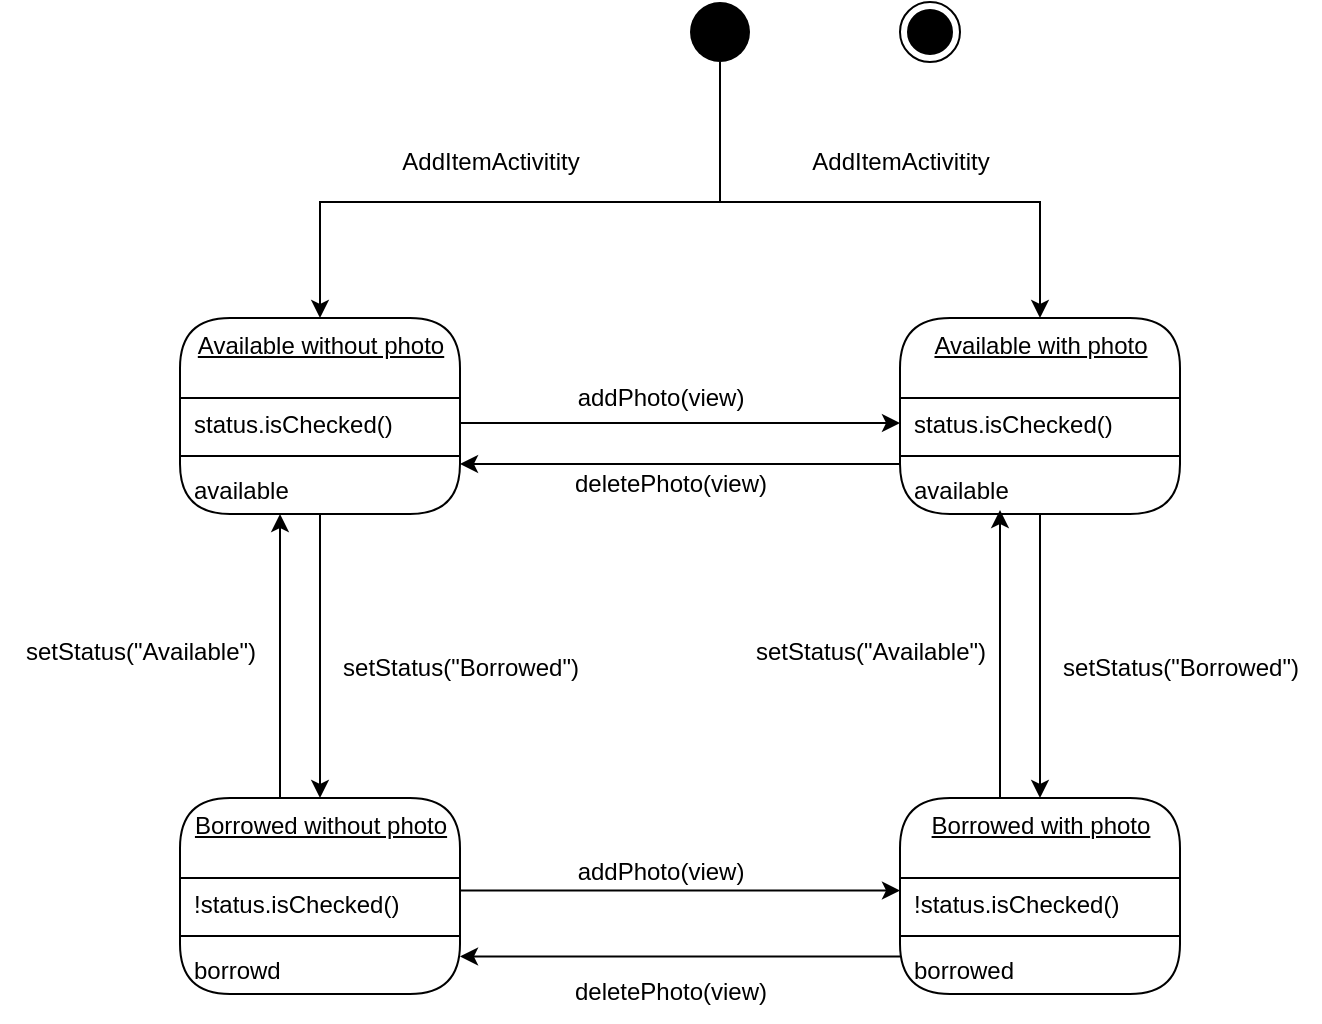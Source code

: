 <mxfile version="20.1.1" type="github">
  <diagram name="Page-1" id="58cdce13-f638-feb5-8d6f-7d28b1aa9fa0">
    <mxGraphModel dx="1422" dy="914" grid="1" gridSize="10" guides="1" tooltips="1" connect="1" arrows="1" fold="1" page="1" pageScale="1" pageWidth="1100" pageHeight="850" background="none" math="0" shadow="0">
      <root>
        <mxCell id="0" />
        <mxCell id="1" parent="0" />
        <mxCell id="zyMEvpXs6-8vfvC34Oji-41" style="edgeStyle=orthogonalEdgeStyle;rounded=0;orthogonalLoop=1;jettySize=auto;html=1;exitX=0.5;exitY=1;exitDx=0;exitDy=0;entryX=0.5;entryY=0;entryDx=0;entryDy=0;" edge="1" parent="1" source="zyMEvpXs6-8vfvC34Oji-1" target="zyMEvpXs6-8vfvC34Oji-10">
          <mxGeometry relative="1" as="geometry">
            <Array as="points">
              <mxPoint x="550" y="140" />
              <mxPoint x="350" y="140" />
            </Array>
          </mxGeometry>
        </mxCell>
        <mxCell id="zyMEvpXs6-8vfvC34Oji-42" style="edgeStyle=orthogonalEdgeStyle;rounded=0;orthogonalLoop=1;jettySize=auto;html=1;exitX=0.5;exitY=1;exitDx=0;exitDy=0;entryX=0.5;entryY=0;entryDx=0;entryDy=0;" edge="1" parent="1" source="zyMEvpXs6-8vfvC34Oji-1" target="zyMEvpXs6-8vfvC34Oji-17">
          <mxGeometry relative="1" as="geometry">
            <Array as="points">
              <mxPoint x="550" y="140" />
              <mxPoint x="710" y="140" />
            </Array>
          </mxGeometry>
        </mxCell>
        <mxCell id="zyMEvpXs6-8vfvC34Oji-1" value="" style="ellipse;fillColor=#000000;strokeColor=none;" vertex="1" parent="1">
          <mxGeometry x="535" y="40" width="30" height="30" as="geometry" />
        </mxCell>
        <mxCell id="zyMEvpXs6-8vfvC34Oji-10" value="Available without photo" style="swimlane;fontStyle=4;align=center;verticalAlign=top;childLayout=stackLayout;horizontal=1;startSize=40;horizontalStack=0;resizeParent=1;resizeParentMax=0;resizeLast=0;collapsible=0;marginBottom=0;html=1;rounded=1;absoluteArcSize=1;arcSize=50;" vertex="1" parent="1">
          <mxGeometry x="280" y="198" width="140" height="98" as="geometry" />
        </mxCell>
        <mxCell id="zyMEvpXs6-8vfvC34Oji-14" value="status.isChecked()" style="fillColor=none;strokeColor=none;align=left;verticalAlign=middle;spacingLeft=5;" vertex="1" parent="zyMEvpXs6-8vfvC34Oji-10">
          <mxGeometry y="40" width="140" height="25" as="geometry" />
        </mxCell>
        <mxCell id="zyMEvpXs6-8vfvC34Oji-15" value="" style="line;strokeWidth=1;fillColor=none;align=left;verticalAlign=middle;spacingTop=-1;spacingLeft=3;spacingRight=3;rotatable=0;labelPosition=right;points=[];portConstraint=eastwest;" vertex="1" parent="zyMEvpXs6-8vfvC34Oji-10">
          <mxGeometry y="65" width="140" height="8" as="geometry" />
        </mxCell>
        <mxCell id="zyMEvpXs6-8vfvC34Oji-16" value="available" style="fillColor=none;strokeColor=none;align=left;verticalAlign=middle;spacingLeft=5;" vertex="1" parent="zyMEvpXs6-8vfvC34Oji-10">
          <mxGeometry y="73" width="140" height="25" as="geometry" />
        </mxCell>
        <mxCell id="zyMEvpXs6-8vfvC34Oji-17" value="Available with&amp;nbsp;photo" style="swimlane;fontStyle=4;align=center;verticalAlign=top;childLayout=stackLayout;horizontal=1;startSize=40;horizontalStack=0;resizeParent=1;resizeParentMax=0;resizeLast=0;collapsible=0;marginBottom=0;html=1;rounded=1;absoluteArcSize=1;arcSize=50;" vertex="1" parent="1">
          <mxGeometry x="640" y="198" width="140" height="98" as="geometry" />
        </mxCell>
        <mxCell id="zyMEvpXs6-8vfvC34Oji-18" value="status.isChecked()" style="fillColor=none;strokeColor=none;align=left;verticalAlign=middle;spacingLeft=5;" vertex="1" parent="zyMEvpXs6-8vfvC34Oji-17">
          <mxGeometry y="40" width="140" height="25" as="geometry" />
        </mxCell>
        <mxCell id="zyMEvpXs6-8vfvC34Oji-19" value="" style="line;strokeWidth=1;fillColor=none;align=left;verticalAlign=middle;spacingTop=-1;spacingLeft=3;spacingRight=3;rotatable=0;labelPosition=right;points=[];portConstraint=eastwest;" vertex="1" parent="zyMEvpXs6-8vfvC34Oji-17">
          <mxGeometry y="65" width="140" height="8" as="geometry" />
        </mxCell>
        <mxCell id="zyMEvpXs6-8vfvC34Oji-20" value="available" style="fillColor=none;strokeColor=none;align=left;verticalAlign=middle;spacingLeft=5;" vertex="1" parent="zyMEvpXs6-8vfvC34Oji-17">
          <mxGeometry y="73" width="140" height="25" as="geometry" />
        </mxCell>
        <mxCell id="zyMEvpXs6-8vfvC34Oji-49" style="edgeStyle=orthogonalEdgeStyle;rounded=0;orthogonalLoop=1;jettySize=auto;html=1;" edge="1" parent="1" source="zyMEvpXs6-8vfvC34Oji-21" target="zyMEvpXs6-8vfvC34Oji-16">
          <mxGeometry relative="1" as="geometry">
            <Array as="points">
              <mxPoint x="330" y="410" />
              <mxPoint x="330" y="410" />
            </Array>
          </mxGeometry>
        </mxCell>
        <mxCell id="zyMEvpXs6-8vfvC34Oji-21" value="Borrowed without photo" style="swimlane;fontStyle=4;align=center;verticalAlign=top;childLayout=stackLayout;horizontal=1;startSize=40;horizontalStack=0;resizeParent=1;resizeParentMax=0;resizeLast=0;collapsible=0;marginBottom=0;html=1;rounded=1;absoluteArcSize=1;arcSize=50;" vertex="1" parent="1">
          <mxGeometry x="280" y="438" width="140" height="98" as="geometry" />
        </mxCell>
        <mxCell id="zyMEvpXs6-8vfvC34Oji-22" value="!status.isChecked()" style="fillColor=none;strokeColor=none;align=left;verticalAlign=middle;spacingLeft=5;" vertex="1" parent="zyMEvpXs6-8vfvC34Oji-21">
          <mxGeometry y="40" width="140" height="25" as="geometry" />
        </mxCell>
        <mxCell id="zyMEvpXs6-8vfvC34Oji-23" value="" style="line;strokeWidth=1;fillColor=none;align=left;verticalAlign=middle;spacingTop=-1;spacingLeft=3;spacingRight=3;rotatable=0;labelPosition=right;points=[];portConstraint=eastwest;" vertex="1" parent="zyMEvpXs6-8vfvC34Oji-21">
          <mxGeometry y="65" width="140" height="8" as="geometry" />
        </mxCell>
        <mxCell id="zyMEvpXs6-8vfvC34Oji-24" value="borrowd" style="fillColor=none;strokeColor=none;align=left;verticalAlign=middle;spacingLeft=5;" vertex="1" parent="zyMEvpXs6-8vfvC34Oji-21">
          <mxGeometry y="73" width="140" height="25" as="geometry" />
        </mxCell>
        <mxCell id="zyMEvpXs6-8vfvC34Oji-52" style="edgeStyle=orthogonalEdgeStyle;rounded=0;orthogonalLoop=1;jettySize=auto;html=1;" edge="1" parent="1">
          <mxGeometry relative="1" as="geometry">
            <mxPoint x="690" y="442" as="sourcePoint" />
            <mxPoint x="690" y="294" as="targetPoint" />
            <Array as="points">
              <mxPoint x="690" y="404" />
              <mxPoint x="690" y="404" />
            </Array>
          </mxGeometry>
        </mxCell>
        <mxCell id="zyMEvpXs6-8vfvC34Oji-29" value="Borrowed with photo" style="swimlane;fontStyle=4;align=center;verticalAlign=top;childLayout=stackLayout;horizontal=1;startSize=40;horizontalStack=0;resizeParent=1;resizeParentMax=0;resizeLast=0;collapsible=0;marginBottom=0;html=1;rounded=1;absoluteArcSize=1;arcSize=50;" vertex="1" parent="1">
          <mxGeometry x="640" y="438" width="140" height="98" as="geometry" />
        </mxCell>
        <mxCell id="zyMEvpXs6-8vfvC34Oji-30" value="!status.isChecked()" style="fillColor=none;strokeColor=none;align=left;verticalAlign=middle;spacingLeft=5;" vertex="1" parent="zyMEvpXs6-8vfvC34Oji-29">
          <mxGeometry y="40" width="140" height="25" as="geometry" />
        </mxCell>
        <mxCell id="zyMEvpXs6-8vfvC34Oji-31" value="" style="line;strokeWidth=1;fillColor=none;align=left;verticalAlign=middle;spacingTop=-1;spacingLeft=3;spacingRight=3;rotatable=0;labelPosition=right;points=[];portConstraint=eastwest;" vertex="1" parent="zyMEvpXs6-8vfvC34Oji-29">
          <mxGeometry y="65" width="140" height="8" as="geometry" />
        </mxCell>
        <mxCell id="zyMEvpXs6-8vfvC34Oji-32" value="borrowed" style="fillColor=none;strokeColor=none;align=left;verticalAlign=middle;spacingLeft=5;" vertex="1" parent="zyMEvpXs6-8vfvC34Oji-29">
          <mxGeometry y="73" width="140" height="25" as="geometry" />
        </mxCell>
        <mxCell id="zyMEvpXs6-8vfvC34Oji-33" style="edgeStyle=orthogonalEdgeStyle;rounded=0;orthogonalLoop=1;jettySize=auto;html=1;exitX=1;exitY=0.5;exitDx=0;exitDy=0;entryX=0;entryY=0.5;entryDx=0;entryDy=0;" edge="1" parent="1" source="zyMEvpXs6-8vfvC34Oji-14" target="zyMEvpXs6-8vfvC34Oji-18">
          <mxGeometry relative="1" as="geometry" />
        </mxCell>
        <mxCell id="zyMEvpXs6-8vfvC34Oji-34" value="addPhoto(view)" style="text;html=1;align=center;verticalAlign=middle;resizable=0;points=[];autosize=1;strokeColor=none;fillColor=none;" vertex="1" parent="1">
          <mxGeometry x="465" y="223" width="110" height="30" as="geometry" />
        </mxCell>
        <mxCell id="zyMEvpXs6-8vfvC34Oji-35" style="edgeStyle=orthogonalEdgeStyle;rounded=0;orthogonalLoop=1;jettySize=auto;html=1;exitX=0;exitY=0;exitDx=0;exitDy=0;entryX=1;entryY=0;entryDx=0;entryDy=0;" edge="1" parent="1" source="zyMEvpXs6-8vfvC34Oji-20" target="zyMEvpXs6-8vfvC34Oji-16">
          <mxGeometry relative="1" as="geometry">
            <Array as="points">
              <mxPoint x="600" y="271" />
              <mxPoint x="600" y="271" />
            </Array>
          </mxGeometry>
        </mxCell>
        <mxCell id="zyMEvpXs6-8vfvC34Oji-36" value="deletePhoto(view)" style="text;html=1;align=center;verticalAlign=middle;resizable=0;points=[];autosize=1;strokeColor=none;fillColor=none;" vertex="1" parent="1">
          <mxGeometry x="465" y="266" width="120" height="30" as="geometry" />
        </mxCell>
        <mxCell id="zyMEvpXs6-8vfvC34Oji-37" style="edgeStyle=orthogonalEdgeStyle;rounded=0;orthogonalLoop=1;jettySize=auto;html=1;exitX=0.5;exitY=1;exitDx=0;exitDy=0;entryX=0.5;entryY=0;entryDx=0;entryDy=0;" edge="1" parent="1" source="zyMEvpXs6-8vfvC34Oji-16" target="zyMEvpXs6-8vfvC34Oji-21">
          <mxGeometry relative="1" as="geometry" />
        </mxCell>
        <mxCell id="zyMEvpXs6-8vfvC34Oji-38" value="setStatus(&quot;Borrowed&quot;)" style="text;html=1;align=center;verticalAlign=middle;resizable=0;points=[];autosize=1;strokeColor=none;fillColor=none;" vertex="1" parent="1">
          <mxGeometry x="350" y="358" width="140" height="30" as="geometry" />
        </mxCell>
        <mxCell id="zyMEvpXs6-8vfvC34Oji-39" style="edgeStyle=orthogonalEdgeStyle;rounded=0;orthogonalLoop=1;jettySize=auto;html=1;exitX=0.5;exitY=1;exitDx=0;exitDy=0;entryX=0.5;entryY=0;entryDx=0;entryDy=0;" edge="1" parent="1" source="zyMEvpXs6-8vfvC34Oji-20" target="zyMEvpXs6-8vfvC34Oji-29">
          <mxGeometry relative="1" as="geometry" />
        </mxCell>
        <mxCell id="zyMEvpXs6-8vfvC34Oji-40" value="setStatus(&quot;Borrowed&quot;)" style="text;html=1;align=center;verticalAlign=middle;resizable=0;points=[];autosize=1;strokeColor=none;fillColor=none;" vertex="1" parent="1">
          <mxGeometry x="710" y="358" width="140" height="30" as="geometry" />
        </mxCell>
        <mxCell id="zyMEvpXs6-8vfvC34Oji-43" value="AddItemActivitity" style="text;html=1;align=center;verticalAlign=middle;resizable=0;points=[];autosize=1;strokeColor=none;fillColor=none;" vertex="1" parent="1">
          <mxGeometry x="380" y="105" width="110" height="30" as="geometry" />
        </mxCell>
        <mxCell id="zyMEvpXs6-8vfvC34Oji-44" value="AddItemActivitity" style="text;html=1;align=center;verticalAlign=middle;resizable=0;points=[];autosize=1;strokeColor=none;fillColor=none;" vertex="1" parent="1">
          <mxGeometry x="585" y="105" width="110" height="30" as="geometry" />
        </mxCell>
        <mxCell id="zyMEvpXs6-8vfvC34Oji-45" value="addPhoto(view)" style="text;html=1;align=center;verticalAlign=middle;resizable=0;points=[];autosize=1;strokeColor=none;fillColor=none;" vertex="1" parent="1">
          <mxGeometry x="465" y="460" width="110" height="30" as="geometry" />
        </mxCell>
        <mxCell id="zyMEvpXs6-8vfvC34Oji-46" style="edgeStyle=orthogonalEdgeStyle;rounded=0;orthogonalLoop=1;jettySize=auto;html=1;exitX=1;exitY=0.25;exitDx=0;exitDy=0;entryX=0;entryY=0.25;entryDx=0;entryDy=0;" edge="1" parent="1" source="zyMEvpXs6-8vfvC34Oji-22" target="zyMEvpXs6-8vfvC34Oji-30">
          <mxGeometry relative="1" as="geometry" />
        </mxCell>
        <mxCell id="zyMEvpXs6-8vfvC34Oji-47" style="edgeStyle=orthogonalEdgeStyle;rounded=0;orthogonalLoop=1;jettySize=auto;html=1;exitX=0;exitY=0.25;exitDx=0;exitDy=0;entryX=1;entryY=0.25;entryDx=0;entryDy=0;" edge="1" parent="1" source="zyMEvpXs6-8vfvC34Oji-32" target="zyMEvpXs6-8vfvC34Oji-24">
          <mxGeometry relative="1" as="geometry" />
        </mxCell>
        <mxCell id="zyMEvpXs6-8vfvC34Oji-48" value="deletePhoto(view)" style="text;html=1;align=center;verticalAlign=middle;resizable=0;points=[];autosize=1;strokeColor=none;fillColor=none;" vertex="1" parent="1">
          <mxGeometry x="465" y="520" width="120" height="30" as="geometry" />
        </mxCell>
        <mxCell id="zyMEvpXs6-8vfvC34Oji-50" value="setStatus(&quot;Available&quot;)" style="text;html=1;align=center;verticalAlign=middle;resizable=0;points=[];autosize=1;strokeColor=none;fillColor=none;" vertex="1" parent="1">
          <mxGeometry x="190" y="350" width="140" height="30" as="geometry" />
        </mxCell>
        <mxCell id="zyMEvpXs6-8vfvC34Oji-53" value="setStatus(&quot;Available&quot;)" style="text;html=1;align=center;verticalAlign=middle;resizable=0;points=[];autosize=1;strokeColor=none;fillColor=none;" vertex="1" parent="1">
          <mxGeometry x="555" y="350" width="140" height="30" as="geometry" />
        </mxCell>
        <mxCell id="zyMEvpXs6-8vfvC34Oji-54" value="" style="ellipse;html=1;shape=endState;fillColor=#000000;strokeColor=#000000;" vertex="1" parent="1">
          <mxGeometry x="640" y="40" width="30" height="30" as="geometry" />
        </mxCell>
      </root>
    </mxGraphModel>
  </diagram>
</mxfile>
